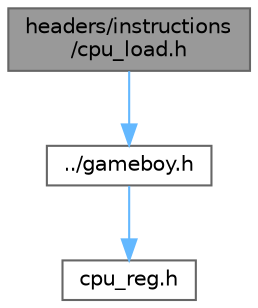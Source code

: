 digraph "headers/instructions/cpu_load.h"
{
 // LATEX_PDF_SIZE
  bgcolor="transparent";
  edge [fontname=Helvetica,fontsize=10,labelfontname=Helvetica,labelfontsize=10];
  node [fontname=Helvetica,fontsize=10,shape=box,height=0.2,width=0.4];
  Node1 [id="Node000001",label="headers/instructions\l/cpu_load.h",height=0.2,width=0.4,color="gray40", fillcolor="grey60", style="filled", fontcolor="black",tooltip="This file is used to implement all gameboy's cpu load instructions. This is done with the help of htt..."];
  Node1 -> Node2 [id="edge1_Node000001_Node000002",color="steelblue1",style="solid",tooltip=" "];
  Node2 [id="Node000002",label="../gameboy.h",height=0.2,width=0.4,color="grey40", fillcolor="white", style="filled",URL="$gameboy_8h_source.html",tooltip=" "];
  Node2 -> Node3 [id="edge2_Node000002_Node000003",color="steelblue1",style="solid",tooltip=" "];
  Node3 [id="Node000003",label="cpu_reg.h",height=0.2,width=0.4,color="grey40", fillcolor="white", style="filled",URL="$cpu__reg_8h.html",tooltip="Defines the struct used to manipulate CPU registers. As specified in pandocs, some 8bit registers can..."];
}
